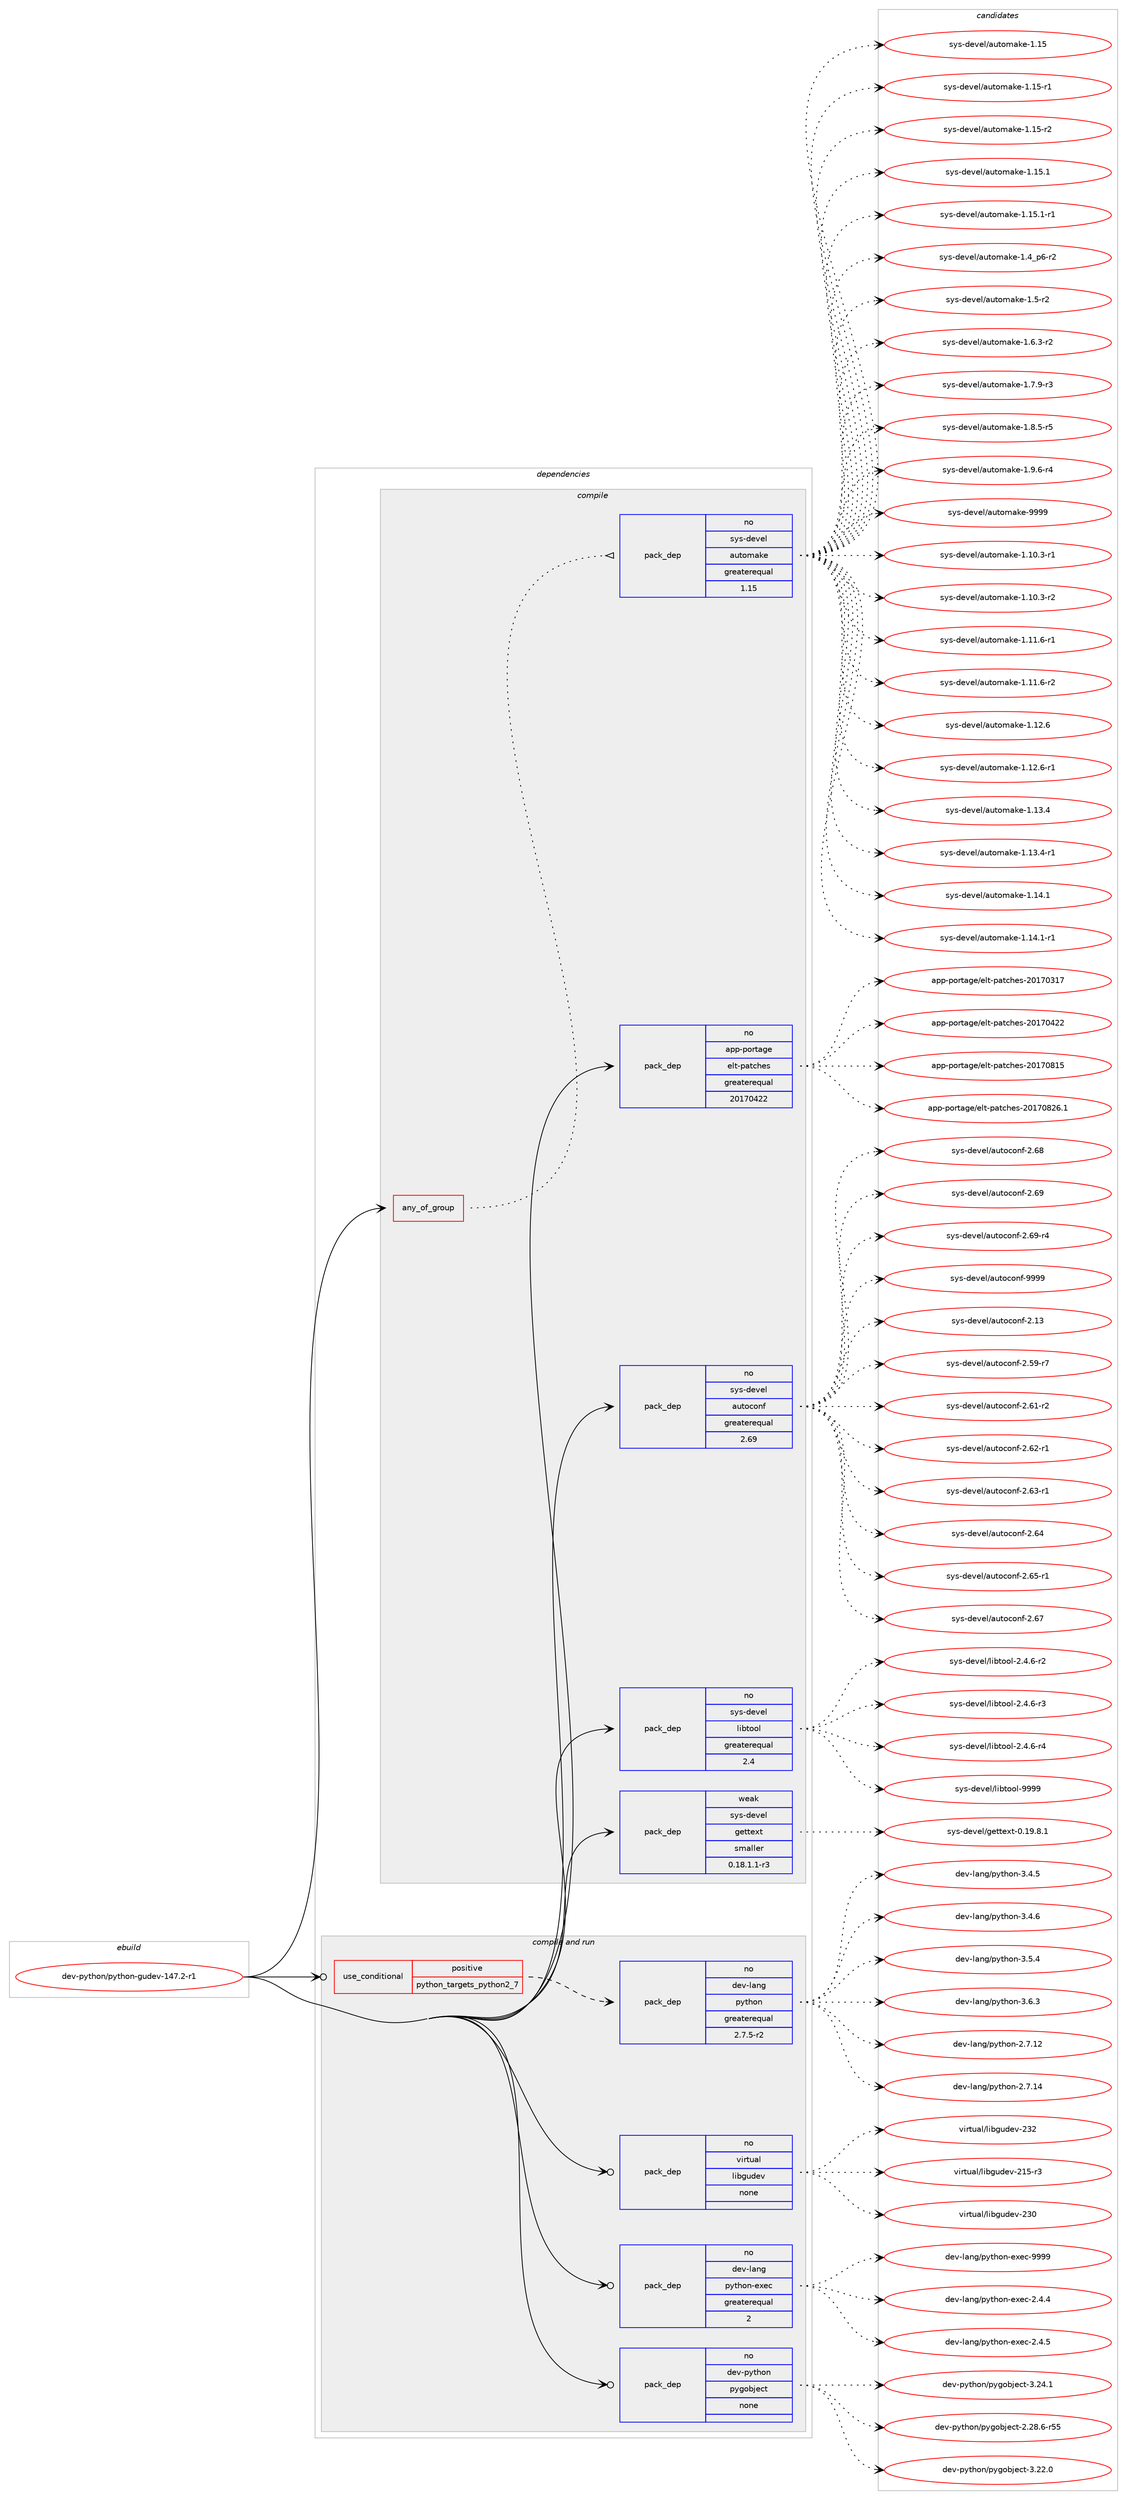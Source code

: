 digraph prolog {

# *************
# Graph options
# *************

newrank=true;
concentrate=true;
compound=true;
graph [rankdir=LR,fontname=Helvetica,fontsize=10,ranksep=1.5];#, ranksep=2.5, nodesep=0.2];
edge  [arrowhead=vee];
node  [fontname=Helvetica,fontsize=10];

# **********
# The ebuild
# **********

subgraph cluster_leftcol {
color=gray;
rank=same;
label=<<i>ebuild</i>>;
id [label="dev-python/python-gudev-147.2-r1", color=red, width=4, href="../dev-python/python-gudev-147.2-r1.svg"];
}

# ****************
# The dependencies
# ****************

subgraph cluster_midcol {
color=gray;
label=<<i>dependencies</i>>;
subgraph cluster_compile {
fillcolor="#eeeeee";
style=filled;
label=<<i>compile</i>>;
subgraph any3903 {
dependency181664 [label=<<TABLE BORDER="0" CELLBORDER="1" CELLSPACING="0" CELLPADDING="4"><TR><TD CELLPADDING="10">any_of_group</TD></TR></TABLE>>, shape=none, color=red];subgraph pack137648 {
dependency181665 [label=<<TABLE BORDER="0" CELLBORDER="1" CELLSPACING="0" CELLPADDING="4" WIDTH="220"><TR><TD ROWSPAN="6" CELLPADDING="30">pack_dep</TD></TR><TR><TD WIDTH="110">no</TD></TR><TR><TD>sys-devel</TD></TR><TR><TD>automake</TD></TR><TR><TD>greaterequal</TD></TR><TR><TD>1.15</TD></TR></TABLE>>, shape=none, color=blue];
}
dependency181664:e -> dependency181665:w [weight=20,style="dotted",arrowhead="oinv"];
}
id:e -> dependency181664:w [weight=20,style="solid",arrowhead="vee"];
subgraph pack137649 {
dependency181666 [label=<<TABLE BORDER="0" CELLBORDER="1" CELLSPACING="0" CELLPADDING="4" WIDTH="220"><TR><TD ROWSPAN="6" CELLPADDING="30">pack_dep</TD></TR><TR><TD WIDTH="110">no</TD></TR><TR><TD>app-portage</TD></TR><TR><TD>elt-patches</TD></TR><TR><TD>greaterequal</TD></TR><TR><TD>20170422</TD></TR></TABLE>>, shape=none, color=blue];
}
id:e -> dependency181666:w [weight=20,style="solid",arrowhead="vee"];
subgraph pack137650 {
dependency181667 [label=<<TABLE BORDER="0" CELLBORDER="1" CELLSPACING="0" CELLPADDING="4" WIDTH="220"><TR><TD ROWSPAN="6" CELLPADDING="30">pack_dep</TD></TR><TR><TD WIDTH="110">no</TD></TR><TR><TD>sys-devel</TD></TR><TR><TD>autoconf</TD></TR><TR><TD>greaterequal</TD></TR><TR><TD>2.69</TD></TR></TABLE>>, shape=none, color=blue];
}
id:e -> dependency181667:w [weight=20,style="solid",arrowhead="vee"];
subgraph pack137651 {
dependency181668 [label=<<TABLE BORDER="0" CELLBORDER="1" CELLSPACING="0" CELLPADDING="4" WIDTH="220"><TR><TD ROWSPAN="6" CELLPADDING="30">pack_dep</TD></TR><TR><TD WIDTH="110">no</TD></TR><TR><TD>sys-devel</TD></TR><TR><TD>libtool</TD></TR><TR><TD>greaterequal</TD></TR><TR><TD>2.4</TD></TR></TABLE>>, shape=none, color=blue];
}
id:e -> dependency181668:w [weight=20,style="solid",arrowhead="vee"];
subgraph pack137652 {
dependency181669 [label=<<TABLE BORDER="0" CELLBORDER="1" CELLSPACING="0" CELLPADDING="4" WIDTH="220"><TR><TD ROWSPAN="6" CELLPADDING="30">pack_dep</TD></TR><TR><TD WIDTH="110">weak</TD></TR><TR><TD>sys-devel</TD></TR><TR><TD>gettext</TD></TR><TR><TD>smaller</TD></TR><TR><TD>0.18.1.1-r3</TD></TR></TABLE>>, shape=none, color=blue];
}
id:e -> dependency181669:w [weight=20,style="solid",arrowhead="vee"];
}
subgraph cluster_compileandrun {
fillcolor="#eeeeee";
style=filled;
label=<<i>compile and run</i>>;
subgraph cond40068 {
dependency181670 [label=<<TABLE BORDER="0" CELLBORDER="1" CELLSPACING="0" CELLPADDING="4"><TR><TD ROWSPAN="3" CELLPADDING="10">use_conditional</TD></TR><TR><TD>positive</TD></TR><TR><TD>python_targets_python2_7</TD></TR></TABLE>>, shape=none, color=red];
subgraph pack137653 {
dependency181671 [label=<<TABLE BORDER="0" CELLBORDER="1" CELLSPACING="0" CELLPADDING="4" WIDTH="220"><TR><TD ROWSPAN="6" CELLPADDING="30">pack_dep</TD></TR><TR><TD WIDTH="110">no</TD></TR><TR><TD>dev-lang</TD></TR><TR><TD>python</TD></TR><TR><TD>greaterequal</TD></TR><TR><TD>2.7.5-r2</TD></TR></TABLE>>, shape=none, color=blue];
}
dependency181670:e -> dependency181671:w [weight=20,style="dashed",arrowhead="vee"];
}
id:e -> dependency181670:w [weight=20,style="solid",arrowhead="odotvee"];
subgraph pack137654 {
dependency181672 [label=<<TABLE BORDER="0" CELLBORDER="1" CELLSPACING="0" CELLPADDING="4" WIDTH="220"><TR><TD ROWSPAN="6" CELLPADDING="30">pack_dep</TD></TR><TR><TD WIDTH="110">no</TD></TR><TR><TD>dev-lang</TD></TR><TR><TD>python-exec</TD></TR><TR><TD>greaterequal</TD></TR><TR><TD>2</TD></TR></TABLE>>, shape=none, color=blue];
}
id:e -> dependency181672:w [weight=20,style="solid",arrowhead="odotvee"];
subgraph pack137655 {
dependency181673 [label=<<TABLE BORDER="0" CELLBORDER="1" CELLSPACING="0" CELLPADDING="4" WIDTH="220"><TR><TD ROWSPAN="6" CELLPADDING="30">pack_dep</TD></TR><TR><TD WIDTH="110">no</TD></TR><TR><TD>dev-python</TD></TR><TR><TD>pygobject</TD></TR><TR><TD>none</TD></TR><TR><TD></TD></TR></TABLE>>, shape=none, color=blue];
}
id:e -> dependency181673:w [weight=20,style="solid",arrowhead="odotvee"];
subgraph pack137656 {
dependency181674 [label=<<TABLE BORDER="0" CELLBORDER="1" CELLSPACING="0" CELLPADDING="4" WIDTH="220"><TR><TD ROWSPAN="6" CELLPADDING="30">pack_dep</TD></TR><TR><TD WIDTH="110">no</TD></TR><TR><TD>virtual</TD></TR><TR><TD>libgudev</TD></TR><TR><TD>none</TD></TR><TR><TD></TD></TR></TABLE>>, shape=none, color=blue];
}
id:e -> dependency181674:w [weight=20,style="solid",arrowhead="odotvee"];
}
subgraph cluster_run {
fillcolor="#eeeeee";
style=filled;
label=<<i>run</i>>;
}
}

# **************
# The candidates
# **************

subgraph cluster_choices {
rank=same;
color=gray;
label=<<i>candidates</i>>;

subgraph choice137648 {
color=black;
nodesep=1;
choice11512111545100101118101108479711711611110997107101454946494846514511449 [label="sys-devel/automake-1.10.3-r1", color=red, width=4,href="../sys-devel/automake-1.10.3-r1.svg"];
choice11512111545100101118101108479711711611110997107101454946494846514511450 [label="sys-devel/automake-1.10.3-r2", color=red, width=4,href="../sys-devel/automake-1.10.3-r2.svg"];
choice11512111545100101118101108479711711611110997107101454946494946544511449 [label="sys-devel/automake-1.11.6-r1", color=red, width=4,href="../sys-devel/automake-1.11.6-r1.svg"];
choice11512111545100101118101108479711711611110997107101454946494946544511450 [label="sys-devel/automake-1.11.6-r2", color=red, width=4,href="../sys-devel/automake-1.11.6-r2.svg"];
choice1151211154510010111810110847971171161111099710710145494649504654 [label="sys-devel/automake-1.12.6", color=red, width=4,href="../sys-devel/automake-1.12.6.svg"];
choice11512111545100101118101108479711711611110997107101454946495046544511449 [label="sys-devel/automake-1.12.6-r1", color=red, width=4,href="../sys-devel/automake-1.12.6-r1.svg"];
choice1151211154510010111810110847971171161111099710710145494649514652 [label="sys-devel/automake-1.13.4", color=red, width=4,href="../sys-devel/automake-1.13.4.svg"];
choice11512111545100101118101108479711711611110997107101454946495146524511449 [label="sys-devel/automake-1.13.4-r1", color=red, width=4,href="../sys-devel/automake-1.13.4-r1.svg"];
choice1151211154510010111810110847971171161111099710710145494649524649 [label="sys-devel/automake-1.14.1", color=red, width=4,href="../sys-devel/automake-1.14.1.svg"];
choice11512111545100101118101108479711711611110997107101454946495246494511449 [label="sys-devel/automake-1.14.1-r1", color=red, width=4,href="../sys-devel/automake-1.14.1-r1.svg"];
choice115121115451001011181011084797117116111109971071014549464953 [label="sys-devel/automake-1.15", color=red, width=4,href="../sys-devel/automake-1.15.svg"];
choice1151211154510010111810110847971171161111099710710145494649534511449 [label="sys-devel/automake-1.15-r1", color=red, width=4,href="../sys-devel/automake-1.15-r1.svg"];
choice1151211154510010111810110847971171161111099710710145494649534511450 [label="sys-devel/automake-1.15-r2", color=red, width=4,href="../sys-devel/automake-1.15-r2.svg"];
choice1151211154510010111810110847971171161111099710710145494649534649 [label="sys-devel/automake-1.15.1", color=red, width=4,href="../sys-devel/automake-1.15.1.svg"];
choice11512111545100101118101108479711711611110997107101454946495346494511449 [label="sys-devel/automake-1.15.1-r1", color=red, width=4,href="../sys-devel/automake-1.15.1-r1.svg"];
choice115121115451001011181011084797117116111109971071014549465295112544511450 [label="sys-devel/automake-1.4_p6-r2", color=red, width=4,href="../sys-devel/automake-1.4_p6-r2.svg"];
choice11512111545100101118101108479711711611110997107101454946534511450 [label="sys-devel/automake-1.5-r2", color=red, width=4,href="../sys-devel/automake-1.5-r2.svg"];
choice115121115451001011181011084797117116111109971071014549465446514511450 [label="sys-devel/automake-1.6.3-r2", color=red, width=4,href="../sys-devel/automake-1.6.3-r2.svg"];
choice115121115451001011181011084797117116111109971071014549465546574511451 [label="sys-devel/automake-1.7.9-r3", color=red, width=4,href="../sys-devel/automake-1.7.9-r3.svg"];
choice115121115451001011181011084797117116111109971071014549465646534511453 [label="sys-devel/automake-1.8.5-r5", color=red, width=4,href="../sys-devel/automake-1.8.5-r5.svg"];
choice115121115451001011181011084797117116111109971071014549465746544511452 [label="sys-devel/automake-1.9.6-r4", color=red, width=4,href="../sys-devel/automake-1.9.6-r4.svg"];
choice115121115451001011181011084797117116111109971071014557575757 [label="sys-devel/automake-9999", color=red, width=4,href="../sys-devel/automake-9999.svg"];
dependency181665:e -> choice11512111545100101118101108479711711611110997107101454946494846514511449:w [style=dotted,weight="100"];
dependency181665:e -> choice11512111545100101118101108479711711611110997107101454946494846514511450:w [style=dotted,weight="100"];
dependency181665:e -> choice11512111545100101118101108479711711611110997107101454946494946544511449:w [style=dotted,weight="100"];
dependency181665:e -> choice11512111545100101118101108479711711611110997107101454946494946544511450:w [style=dotted,weight="100"];
dependency181665:e -> choice1151211154510010111810110847971171161111099710710145494649504654:w [style=dotted,weight="100"];
dependency181665:e -> choice11512111545100101118101108479711711611110997107101454946495046544511449:w [style=dotted,weight="100"];
dependency181665:e -> choice1151211154510010111810110847971171161111099710710145494649514652:w [style=dotted,weight="100"];
dependency181665:e -> choice11512111545100101118101108479711711611110997107101454946495146524511449:w [style=dotted,weight="100"];
dependency181665:e -> choice1151211154510010111810110847971171161111099710710145494649524649:w [style=dotted,weight="100"];
dependency181665:e -> choice11512111545100101118101108479711711611110997107101454946495246494511449:w [style=dotted,weight="100"];
dependency181665:e -> choice115121115451001011181011084797117116111109971071014549464953:w [style=dotted,weight="100"];
dependency181665:e -> choice1151211154510010111810110847971171161111099710710145494649534511449:w [style=dotted,weight="100"];
dependency181665:e -> choice1151211154510010111810110847971171161111099710710145494649534511450:w [style=dotted,weight="100"];
dependency181665:e -> choice1151211154510010111810110847971171161111099710710145494649534649:w [style=dotted,weight="100"];
dependency181665:e -> choice11512111545100101118101108479711711611110997107101454946495346494511449:w [style=dotted,weight="100"];
dependency181665:e -> choice115121115451001011181011084797117116111109971071014549465295112544511450:w [style=dotted,weight="100"];
dependency181665:e -> choice11512111545100101118101108479711711611110997107101454946534511450:w [style=dotted,weight="100"];
dependency181665:e -> choice115121115451001011181011084797117116111109971071014549465446514511450:w [style=dotted,weight="100"];
dependency181665:e -> choice115121115451001011181011084797117116111109971071014549465546574511451:w [style=dotted,weight="100"];
dependency181665:e -> choice115121115451001011181011084797117116111109971071014549465646534511453:w [style=dotted,weight="100"];
dependency181665:e -> choice115121115451001011181011084797117116111109971071014549465746544511452:w [style=dotted,weight="100"];
dependency181665:e -> choice115121115451001011181011084797117116111109971071014557575757:w [style=dotted,weight="100"];
}
subgraph choice137649 {
color=black;
nodesep=1;
choice97112112451121111141169710310147101108116451129711699104101115455048495548514955 [label="app-portage/elt-patches-20170317", color=red, width=4,href="../app-portage/elt-patches-20170317.svg"];
choice97112112451121111141169710310147101108116451129711699104101115455048495548525050 [label="app-portage/elt-patches-20170422", color=red, width=4,href="../app-portage/elt-patches-20170422.svg"];
choice97112112451121111141169710310147101108116451129711699104101115455048495548564953 [label="app-portage/elt-patches-20170815", color=red, width=4,href="../app-portage/elt-patches-20170815.svg"];
choice971121124511211111411697103101471011081164511297116991041011154550484955485650544649 [label="app-portage/elt-patches-20170826.1", color=red, width=4,href="../app-portage/elt-patches-20170826.1.svg"];
dependency181666:e -> choice97112112451121111141169710310147101108116451129711699104101115455048495548514955:w [style=dotted,weight="100"];
dependency181666:e -> choice97112112451121111141169710310147101108116451129711699104101115455048495548525050:w [style=dotted,weight="100"];
dependency181666:e -> choice97112112451121111141169710310147101108116451129711699104101115455048495548564953:w [style=dotted,weight="100"];
dependency181666:e -> choice971121124511211111411697103101471011081164511297116991041011154550484955485650544649:w [style=dotted,weight="100"];
}
subgraph choice137650 {
color=black;
nodesep=1;
choice115121115451001011181011084797117116111991111101024550464951 [label="sys-devel/autoconf-2.13", color=red, width=4,href="../sys-devel/autoconf-2.13.svg"];
choice1151211154510010111810110847971171161119911111010245504653574511455 [label="sys-devel/autoconf-2.59-r7", color=red, width=4,href="../sys-devel/autoconf-2.59-r7.svg"];
choice1151211154510010111810110847971171161119911111010245504654494511450 [label="sys-devel/autoconf-2.61-r2", color=red, width=4,href="../sys-devel/autoconf-2.61-r2.svg"];
choice1151211154510010111810110847971171161119911111010245504654504511449 [label="sys-devel/autoconf-2.62-r1", color=red, width=4,href="../sys-devel/autoconf-2.62-r1.svg"];
choice1151211154510010111810110847971171161119911111010245504654514511449 [label="sys-devel/autoconf-2.63-r1", color=red, width=4,href="../sys-devel/autoconf-2.63-r1.svg"];
choice115121115451001011181011084797117116111991111101024550465452 [label="sys-devel/autoconf-2.64", color=red, width=4,href="../sys-devel/autoconf-2.64.svg"];
choice1151211154510010111810110847971171161119911111010245504654534511449 [label="sys-devel/autoconf-2.65-r1", color=red, width=4,href="../sys-devel/autoconf-2.65-r1.svg"];
choice115121115451001011181011084797117116111991111101024550465455 [label="sys-devel/autoconf-2.67", color=red, width=4,href="../sys-devel/autoconf-2.67.svg"];
choice115121115451001011181011084797117116111991111101024550465456 [label="sys-devel/autoconf-2.68", color=red, width=4,href="../sys-devel/autoconf-2.68.svg"];
choice115121115451001011181011084797117116111991111101024550465457 [label="sys-devel/autoconf-2.69", color=red, width=4,href="../sys-devel/autoconf-2.69.svg"];
choice1151211154510010111810110847971171161119911111010245504654574511452 [label="sys-devel/autoconf-2.69-r4", color=red, width=4,href="../sys-devel/autoconf-2.69-r4.svg"];
choice115121115451001011181011084797117116111991111101024557575757 [label="sys-devel/autoconf-9999", color=red, width=4,href="../sys-devel/autoconf-9999.svg"];
dependency181667:e -> choice115121115451001011181011084797117116111991111101024550464951:w [style=dotted,weight="100"];
dependency181667:e -> choice1151211154510010111810110847971171161119911111010245504653574511455:w [style=dotted,weight="100"];
dependency181667:e -> choice1151211154510010111810110847971171161119911111010245504654494511450:w [style=dotted,weight="100"];
dependency181667:e -> choice1151211154510010111810110847971171161119911111010245504654504511449:w [style=dotted,weight="100"];
dependency181667:e -> choice1151211154510010111810110847971171161119911111010245504654514511449:w [style=dotted,weight="100"];
dependency181667:e -> choice115121115451001011181011084797117116111991111101024550465452:w [style=dotted,weight="100"];
dependency181667:e -> choice1151211154510010111810110847971171161119911111010245504654534511449:w [style=dotted,weight="100"];
dependency181667:e -> choice115121115451001011181011084797117116111991111101024550465455:w [style=dotted,weight="100"];
dependency181667:e -> choice115121115451001011181011084797117116111991111101024550465456:w [style=dotted,weight="100"];
dependency181667:e -> choice115121115451001011181011084797117116111991111101024550465457:w [style=dotted,weight="100"];
dependency181667:e -> choice1151211154510010111810110847971171161119911111010245504654574511452:w [style=dotted,weight="100"];
dependency181667:e -> choice115121115451001011181011084797117116111991111101024557575757:w [style=dotted,weight="100"];
}
subgraph choice137651 {
color=black;
nodesep=1;
choice1151211154510010111810110847108105981161111111084550465246544511450 [label="sys-devel/libtool-2.4.6-r2", color=red, width=4,href="../sys-devel/libtool-2.4.6-r2.svg"];
choice1151211154510010111810110847108105981161111111084550465246544511451 [label="sys-devel/libtool-2.4.6-r3", color=red, width=4,href="../sys-devel/libtool-2.4.6-r3.svg"];
choice1151211154510010111810110847108105981161111111084550465246544511452 [label="sys-devel/libtool-2.4.6-r4", color=red, width=4,href="../sys-devel/libtool-2.4.6-r4.svg"];
choice1151211154510010111810110847108105981161111111084557575757 [label="sys-devel/libtool-9999", color=red, width=4,href="../sys-devel/libtool-9999.svg"];
dependency181668:e -> choice1151211154510010111810110847108105981161111111084550465246544511450:w [style=dotted,weight="100"];
dependency181668:e -> choice1151211154510010111810110847108105981161111111084550465246544511451:w [style=dotted,weight="100"];
dependency181668:e -> choice1151211154510010111810110847108105981161111111084550465246544511452:w [style=dotted,weight="100"];
dependency181668:e -> choice1151211154510010111810110847108105981161111111084557575757:w [style=dotted,weight="100"];
}
subgraph choice137652 {
color=black;
nodesep=1;
choice1151211154510010111810110847103101116116101120116454846495746564649 [label="sys-devel/gettext-0.19.8.1", color=red, width=4,href="../sys-devel/gettext-0.19.8.1.svg"];
dependency181669:e -> choice1151211154510010111810110847103101116116101120116454846495746564649:w [style=dotted,weight="100"];
}
subgraph choice137653 {
color=black;
nodesep=1;
choice10010111845108971101034711212111610411111045504655464950 [label="dev-lang/python-2.7.12", color=red, width=4,href="../dev-lang/python-2.7.12.svg"];
choice10010111845108971101034711212111610411111045504655464952 [label="dev-lang/python-2.7.14", color=red, width=4,href="../dev-lang/python-2.7.14.svg"];
choice100101118451089711010347112121116104111110455146524653 [label="dev-lang/python-3.4.5", color=red, width=4,href="../dev-lang/python-3.4.5.svg"];
choice100101118451089711010347112121116104111110455146524654 [label="dev-lang/python-3.4.6", color=red, width=4,href="../dev-lang/python-3.4.6.svg"];
choice100101118451089711010347112121116104111110455146534652 [label="dev-lang/python-3.5.4", color=red, width=4,href="../dev-lang/python-3.5.4.svg"];
choice100101118451089711010347112121116104111110455146544651 [label="dev-lang/python-3.6.3", color=red, width=4,href="../dev-lang/python-3.6.3.svg"];
dependency181671:e -> choice10010111845108971101034711212111610411111045504655464950:w [style=dotted,weight="100"];
dependency181671:e -> choice10010111845108971101034711212111610411111045504655464952:w [style=dotted,weight="100"];
dependency181671:e -> choice100101118451089711010347112121116104111110455146524653:w [style=dotted,weight="100"];
dependency181671:e -> choice100101118451089711010347112121116104111110455146524654:w [style=dotted,weight="100"];
dependency181671:e -> choice100101118451089711010347112121116104111110455146534652:w [style=dotted,weight="100"];
dependency181671:e -> choice100101118451089711010347112121116104111110455146544651:w [style=dotted,weight="100"];
}
subgraph choice137654 {
color=black;
nodesep=1;
choice1001011184510897110103471121211161041111104510112010199455046524652 [label="dev-lang/python-exec-2.4.4", color=red, width=4,href="../dev-lang/python-exec-2.4.4.svg"];
choice1001011184510897110103471121211161041111104510112010199455046524653 [label="dev-lang/python-exec-2.4.5", color=red, width=4,href="../dev-lang/python-exec-2.4.5.svg"];
choice10010111845108971101034711212111610411111045101120101994557575757 [label="dev-lang/python-exec-9999", color=red, width=4,href="../dev-lang/python-exec-9999.svg"];
dependency181672:e -> choice1001011184510897110103471121211161041111104510112010199455046524652:w [style=dotted,weight="100"];
dependency181672:e -> choice1001011184510897110103471121211161041111104510112010199455046524653:w [style=dotted,weight="100"];
dependency181672:e -> choice10010111845108971101034711212111610411111045101120101994557575757:w [style=dotted,weight="100"];
}
subgraph choice137655 {
color=black;
nodesep=1;
choice1001011184511212111610411111047112121103111981061019911645504650564654451145353 [label="dev-python/pygobject-2.28.6-r55", color=red, width=4,href="../dev-python/pygobject-2.28.6-r55.svg"];
choice1001011184511212111610411111047112121103111981061019911645514650504648 [label="dev-python/pygobject-3.22.0", color=red, width=4,href="../dev-python/pygobject-3.22.0.svg"];
choice1001011184511212111610411111047112121103111981061019911645514650524649 [label="dev-python/pygobject-3.24.1", color=red, width=4,href="../dev-python/pygobject-3.24.1.svg"];
dependency181673:e -> choice1001011184511212111610411111047112121103111981061019911645504650564654451145353:w [style=dotted,weight="100"];
dependency181673:e -> choice1001011184511212111610411111047112121103111981061019911645514650504648:w [style=dotted,weight="100"];
dependency181673:e -> choice1001011184511212111610411111047112121103111981061019911645514650524649:w [style=dotted,weight="100"];
}
subgraph choice137656 {
color=black;
nodesep=1;
choice118105114116117971084710810598103117100101118455049534511451 [label="virtual/libgudev-215-r3", color=red, width=4,href="../virtual/libgudev-215-r3.svg"];
choice11810511411611797108471081059810311710010111845505148 [label="virtual/libgudev-230", color=red, width=4,href="../virtual/libgudev-230.svg"];
choice11810511411611797108471081059810311710010111845505150 [label="virtual/libgudev-232", color=red, width=4,href="../virtual/libgudev-232.svg"];
dependency181674:e -> choice118105114116117971084710810598103117100101118455049534511451:w [style=dotted,weight="100"];
dependency181674:e -> choice11810511411611797108471081059810311710010111845505148:w [style=dotted,weight="100"];
dependency181674:e -> choice11810511411611797108471081059810311710010111845505150:w [style=dotted,weight="100"];
}
}

}
